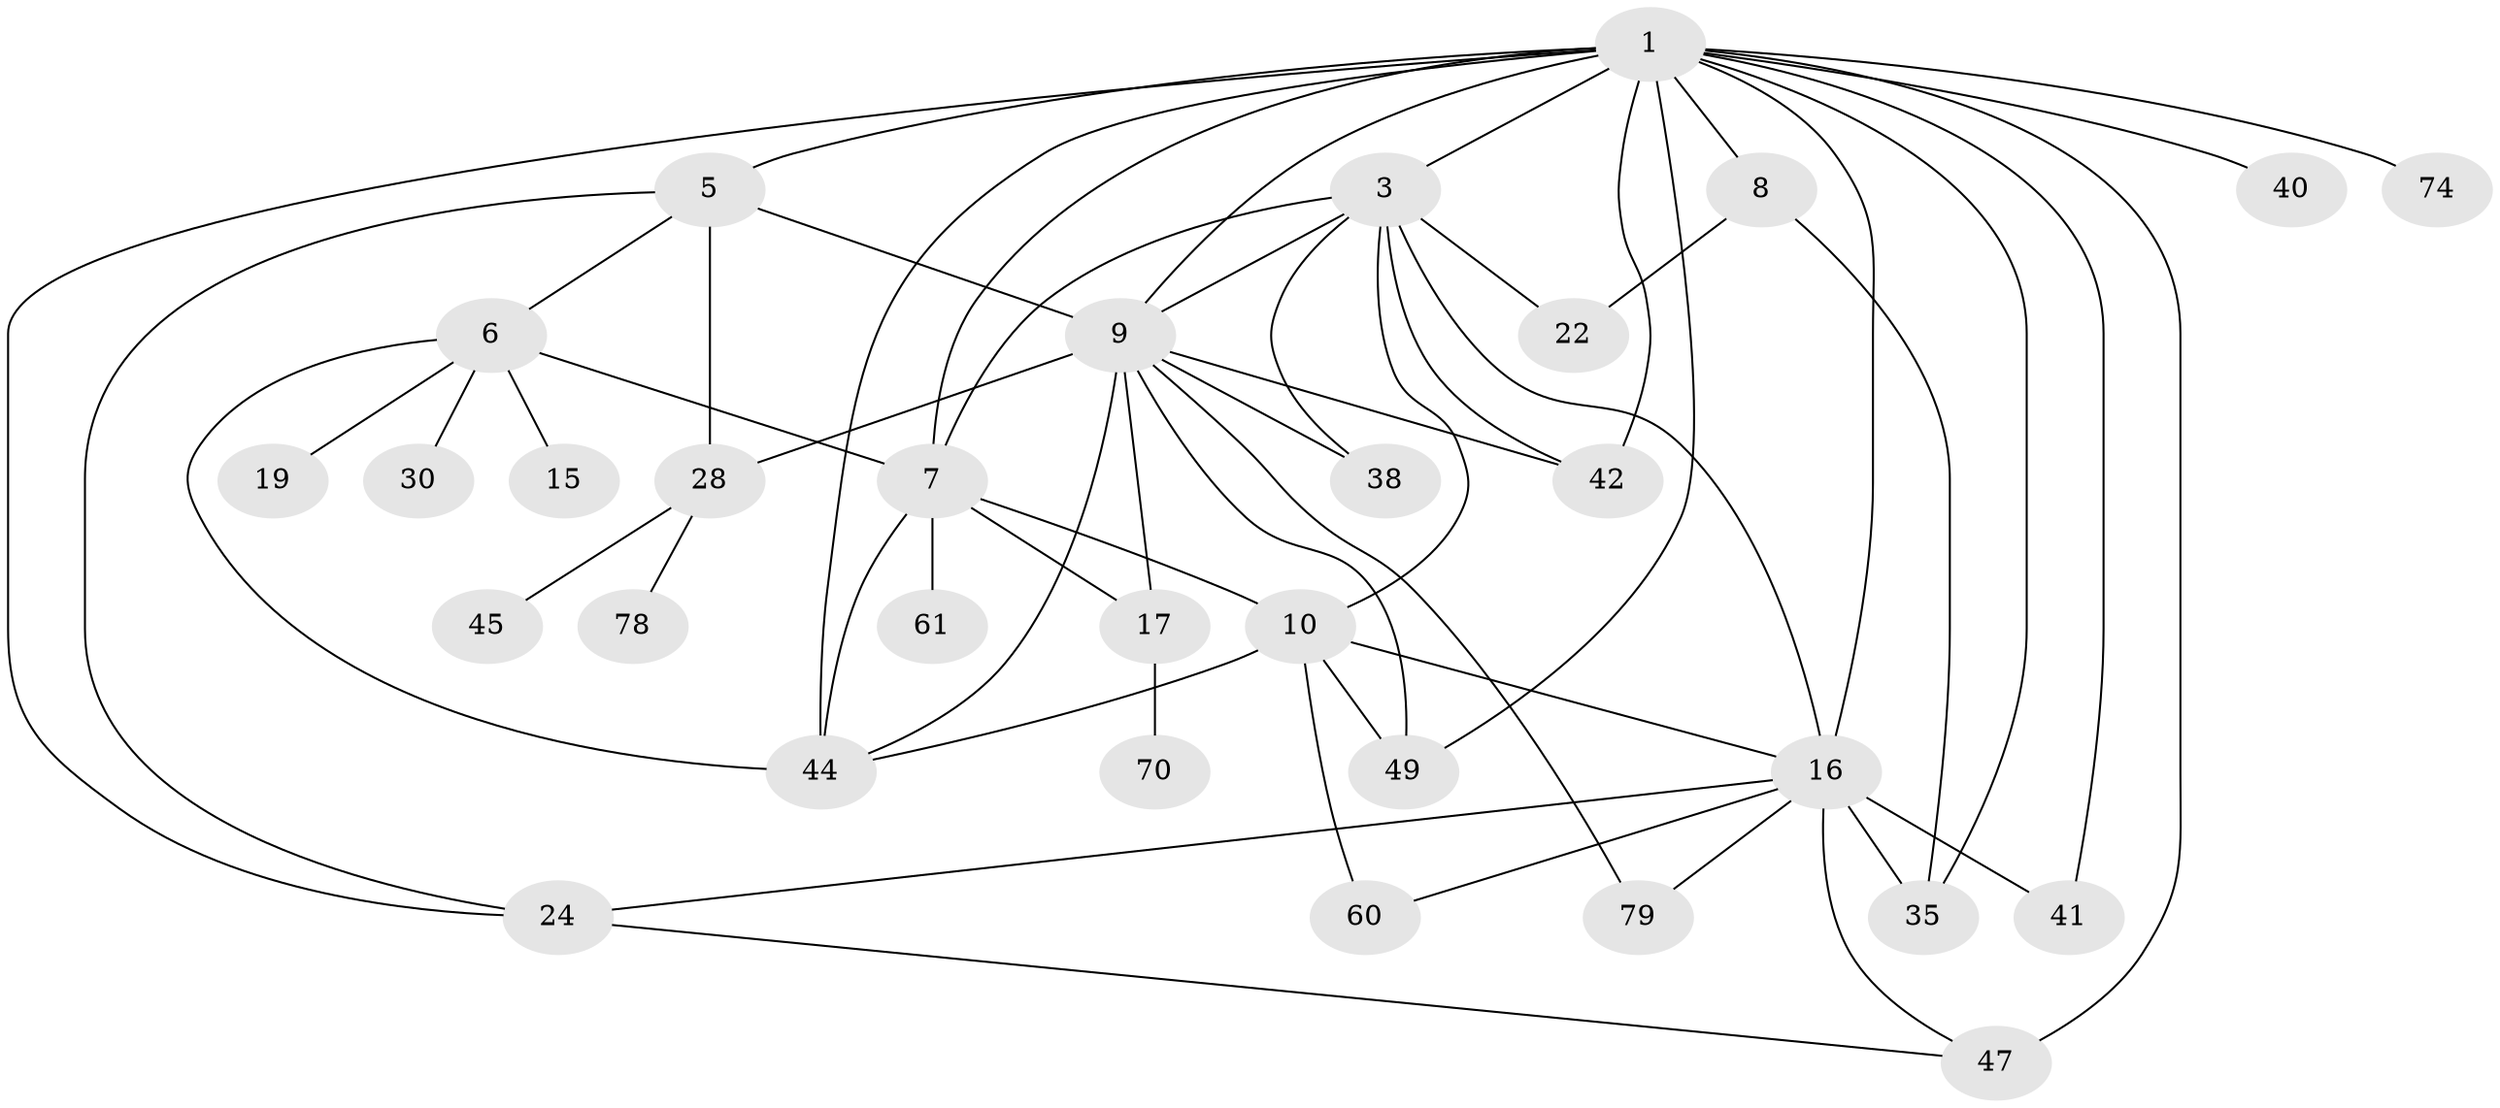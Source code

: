 // original degree distribution, {7: 0.02531645569620253, 5: 0.08860759493670886, 4: 0.12658227848101267, 3: 0.20253164556962025, 6: 0.06329113924050633, 1: 0.189873417721519, 2: 0.3037974683544304}
// Generated by graph-tools (version 1.1) at 2025/17/03/04/25 18:17:09]
// undirected, 31 vertices, 58 edges
graph export_dot {
graph [start="1"]
  node [color=gray90,style=filled];
  1 [super="+25+11+2+13"];
  3 [super="+12+21"];
  5 [super="+68"];
  6;
  7;
  8 [super="+14+29"];
  9 [super="+23+57"];
  10 [super="+34+65"];
  15;
  16 [super="+18+58+20+53"];
  17 [super="+48+71"];
  19;
  22 [super="+33"];
  24 [super="+69+46+55"];
  28 [super="+52+43"];
  30;
  35;
  38 [super="+54"];
  40;
  41;
  42 [super="+51+76"];
  44 [super="+66+56"];
  45;
  47 [super="+72"];
  49 [super="+59"];
  60;
  61;
  70;
  74;
  78;
  79;
  1 -- 74;
  1 -- 5 [weight=2];
  1 -- 16 [weight=3];
  1 -- 35;
  1 -- 41;
  1 -- 44;
  1 -- 47 [weight=2];
  1 -- 42;
  1 -- 9 [weight=2];
  1 -- 49;
  1 -- 3 [weight=2];
  1 -- 8;
  1 -- 40;
  1 -- 24;
  1 -- 7;
  3 -- 16;
  3 -- 7;
  3 -- 42;
  3 -- 22;
  3 -- 9;
  3 -- 10;
  3 -- 38;
  5 -- 6;
  5 -- 9 [weight=2];
  5 -- 24;
  5 -- 28;
  6 -- 7;
  6 -- 15;
  6 -- 19;
  6 -- 30;
  6 -- 44;
  7 -- 10;
  7 -- 17;
  7 -- 61;
  7 -- 44;
  8 -- 22;
  8 -- 35;
  9 -- 42;
  9 -- 49;
  9 -- 28 [weight=2];
  9 -- 79;
  9 -- 44;
  9 -- 17;
  9 -- 38;
  10 -- 49;
  10 -- 60;
  10 -- 44;
  10 -- 16;
  16 -- 41;
  16 -- 60;
  16 -- 79;
  16 -- 35 [weight=2];
  16 -- 47;
  16 -- 24;
  17 -- 70;
  24 -- 47;
  28 -- 45;
  28 -- 78;
}

